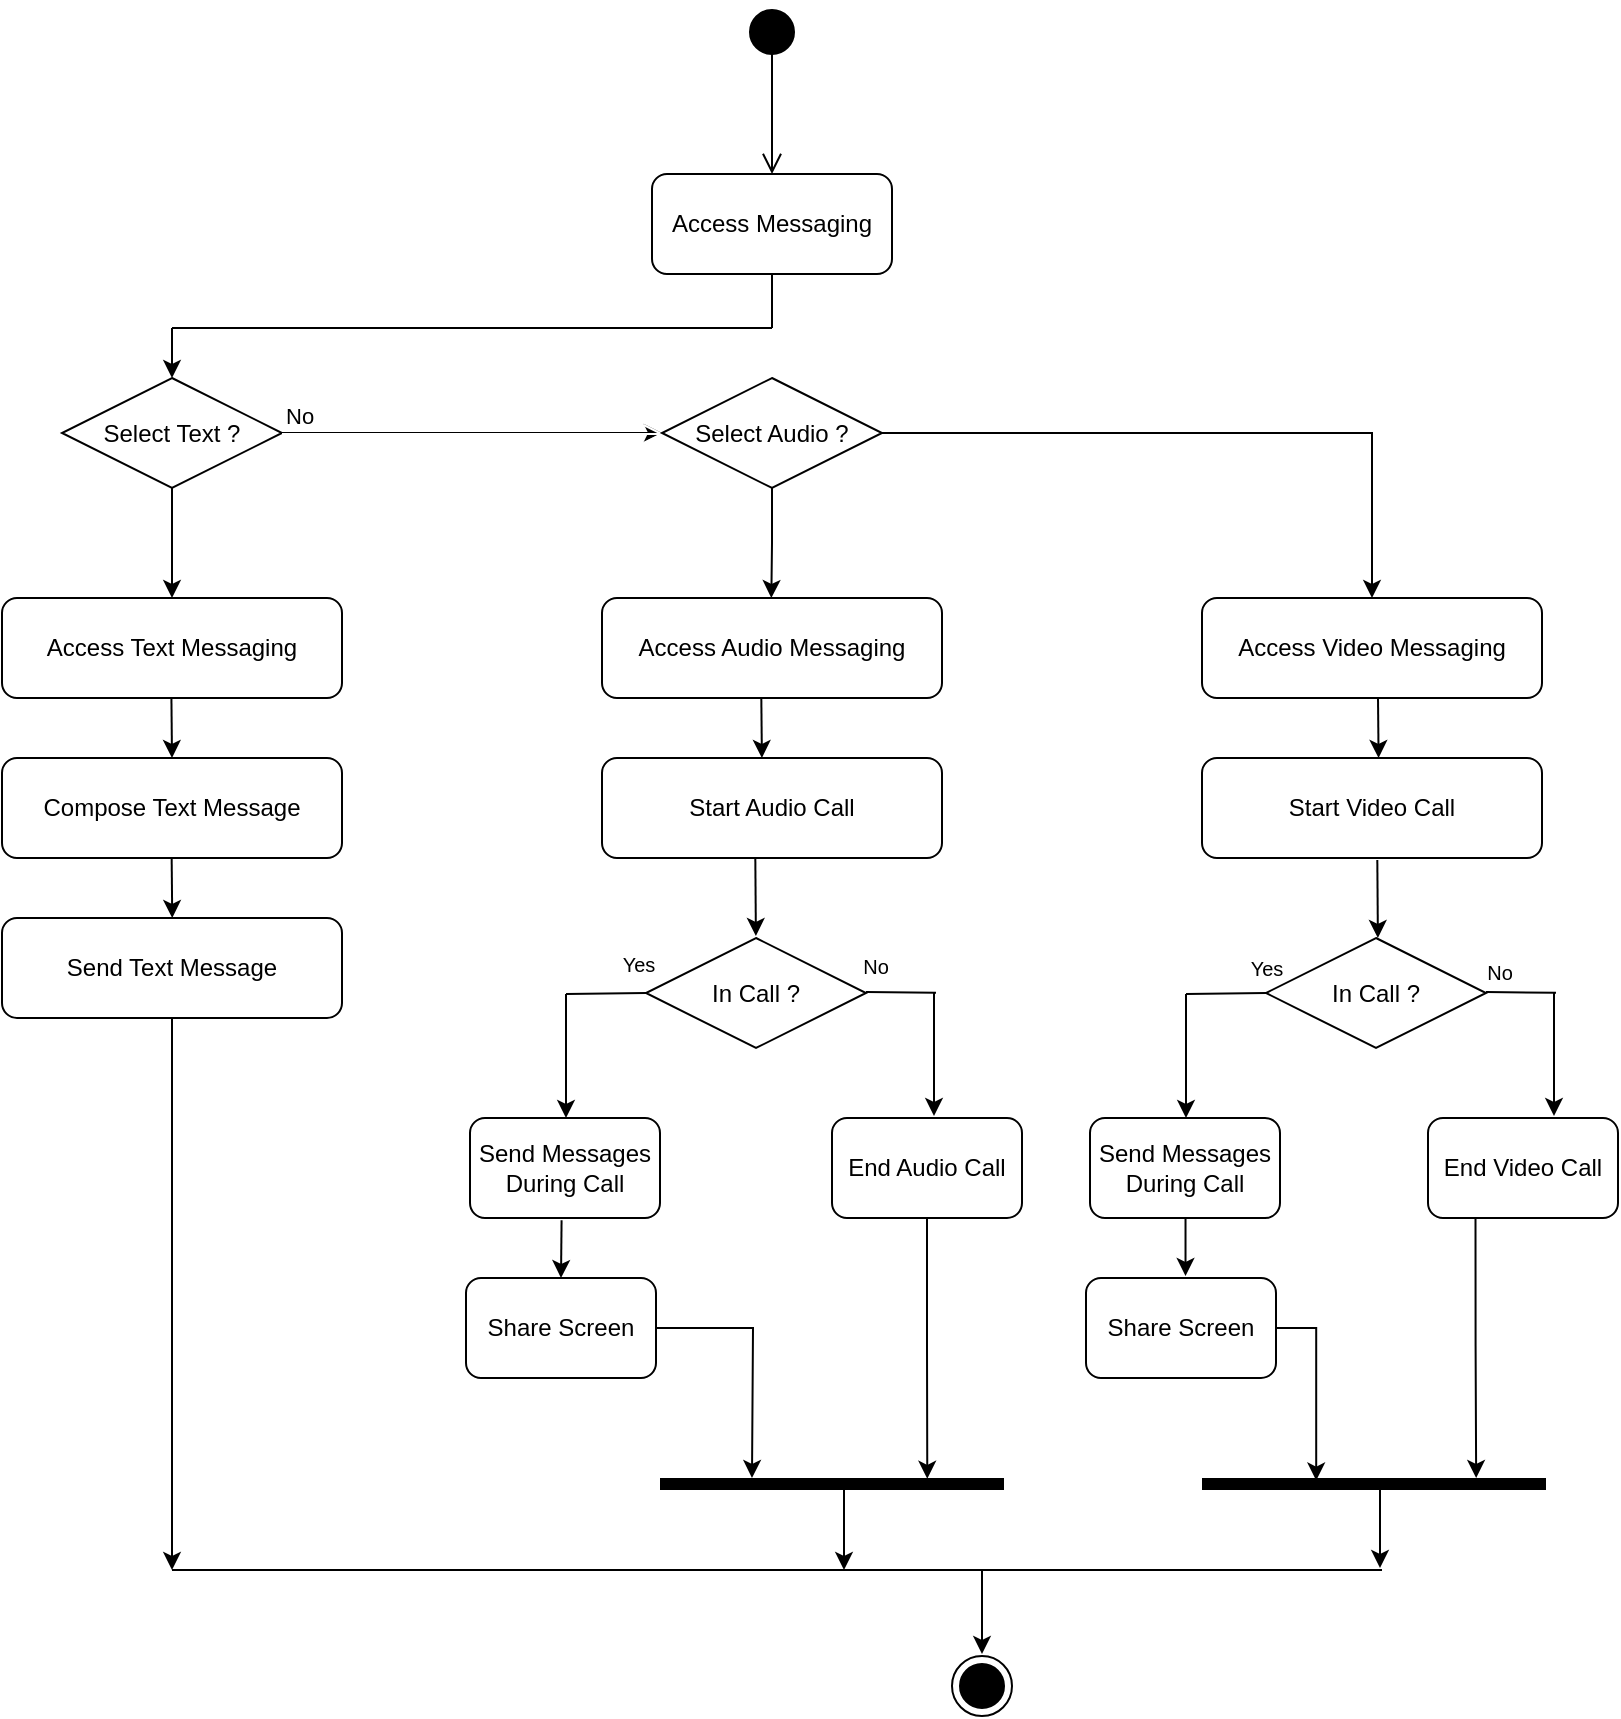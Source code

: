 <mxfile version="24.7.8">
  <diagram name="Page-1" id="pHN0voa6EhNZTOiaRUYE">
    <mxGraphModel dx="1909" dy="949" grid="1" gridSize="10" guides="1" tooltips="1" connect="1" arrows="1" fold="1" page="1" pageScale="1" pageWidth="827" pageHeight="1169" math="0" shadow="0">
      <root>
        <mxCell id="0" />
        <mxCell id="1" parent="0" />
        <mxCell id="N6PBJkLT1PeszOfAI_Je-1" value="" style="ellipse;html=1;shape=startState;fillColor=#000000;strokeColor=#000000;" parent="1" vertex="1">
          <mxGeometry x="385" y="92" width="30" height="30" as="geometry" />
        </mxCell>
        <mxCell id="N6PBJkLT1PeszOfAI_Je-2" value="" style="edgeStyle=orthogonalEdgeStyle;html=1;verticalAlign=bottom;endArrow=open;endSize=8;strokeColor=#000000;rounded=0;" parent="1" edge="1">
          <mxGeometry relative="1" as="geometry">
            <mxPoint x="400" y="178" as="targetPoint" />
            <mxPoint x="400" y="118" as="sourcePoint" />
          </mxGeometry>
        </mxCell>
        <mxCell id="N6PBJkLT1PeszOfAI_Je-64" style="edgeStyle=orthogonalEdgeStyle;rounded=0;orthogonalLoop=1;jettySize=auto;html=1;exitX=1;exitY=0.5;exitDx=0;exitDy=0;" parent="1" source="N6PBJkLT1PeszOfAI_Je-3" target="N6PBJkLT1PeszOfAI_Je-6" edge="1">
          <mxGeometry relative="1" as="geometry" />
        </mxCell>
        <mxCell id="Tdtsv6pTibad0AgZvZ_h-1" style="edgeStyle=orthogonalEdgeStyle;rounded=0;orthogonalLoop=1;jettySize=auto;html=1;exitX=0.5;exitY=1;exitDx=0;exitDy=0;" parent="1" source="N6PBJkLT1PeszOfAI_Je-3" edge="1">
          <mxGeometry relative="1" as="geometry">
            <mxPoint x="100" y="390" as="targetPoint" />
          </mxGeometry>
        </mxCell>
        <mxCell id="N6PBJkLT1PeszOfAI_Je-3" value="Select Text ?" style="rhombus;whiteSpace=wrap;html=1;fillColor=none;" parent="1" vertex="1">
          <mxGeometry x="45" y="280" width="110" height="55" as="geometry" />
        </mxCell>
        <mxCell id="N6PBJkLT1PeszOfAI_Je-4" value="No" style="edgeStyle=orthogonalEdgeStyle;html=1;align=left;verticalAlign=bottom;endArrow=open;endSize=8;strokeColor=#FFFFFF;rounded=0;" parent="1" edge="1">
          <mxGeometry x="-1" relative="1" as="geometry">
            <mxPoint x="346" y="308" as="targetPoint" />
            <mxPoint x="155" y="308" as="sourcePoint" />
          </mxGeometry>
        </mxCell>
        <mxCell id="N6PBJkLT1PeszOfAI_Je-5" value="Yes" style="edgeLabel;html=1;align=center;verticalAlign=middle;resizable=0;points=[];fontSize=10;" parent="N6PBJkLT1PeszOfAI_Je-4" vertex="1" connectable="0">
          <mxGeometry x="-1" y="-13" relative="1" as="geometry">
            <mxPoint x="492" y="254" as="offset" />
          </mxGeometry>
        </mxCell>
        <mxCell id="N6PBJkLT1PeszOfAI_Je-65" style="edgeStyle=orthogonalEdgeStyle;rounded=0;orthogonalLoop=1;jettySize=auto;html=1;exitX=1;exitY=0.5;exitDx=0;exitDy=0;entryX=0.5;entryY=0;entryDx=0;entryDy=0;" parent="1" source="N6PBJkLT1PeszOfAI_Je-6" target="N6PBJkLT1PeszOfAI_Je-12" edge="1">
          <mxGeometry relative="1" as="geometry" />
        </mxCell>
        <mxCell id="N6PBJkLT1PeszOfAI_Je-66" style="edgeStyle=orthogonalEdgeStyle;rounded=0;orthogonalLoop=1;jettySize=auto;html=1;exitX=0.5;exitY=1;exitDx=0;exitDy=0;" parent="1" source="N6PBJkLT1PeszOfAI_Je-6" edge="1">
          <mxGeometry relative="1" as="geometry">
            <mxPoint x="399.667" y="390" as="targetPoint" />
          </mxGeometry>
        </mxCell>
        <mxCell id="N6PBJkLT1PeszOfAI_Je-6" value="Select Audio ?" style="rhombus;whiteSpace=wrap;html=1;fillColor=none;" parent="1" vertex="1">
          <mxGeometry x="345" y="280" width="110" height="55" as="geometry" />
        </mxCell>
        <mxCell id="N6PBJkLT1PeszOfAI_Je-10" value="Access Text Messaging" style="rounded=1;whiteSpace=wrap;html=1;fillColor=none;" parent="1" vertex="1">
          <mxGeometry x="15" y="390" width="170" height="50" as="geometry" />
        </mxCell>
        <mxCell id="N6PBJkLT1PeszOfAI_Je-11" value="Access Audio Messaging" style="rounded=1;whiteSpace=wrap;html=1;fillColor=none;" parent="1" vertex="1">
          <mxGeometry x="315" y="390" width="170" height="50" as="geometry" />
        </mxCell>
        <mxCell id="N6PBJkLT1PeszOfAI_Je-12" value="Access Video Messaging" style="rounded=1;whiteSpace=wrap;html=1;fillColor=none;" parent="1" vertex="1">
          <mxGeometry x="615" y="390" width="170" height="50" as="geometry" />
        </mxCell>
        <mxCell id="N6PBJkLT1PeszOfAI_Je-13" value="Start Audio Call" style="rounded=1;whiteSpace=wrap;html=1;fillColor=none;" parent="1" vertex="1">
          <mxGeometry x="315" y="470" width="170" height="50" as="geometry" />
        </mxCell>
        <mxCell id="N6PBJkLT1PeszOfAI_Je-14" value="Start Video Call" style="rounded=1;whiteSpace=wrap;html=1;fillColor=none;" parent="1" vertex="1">
          <mxGeometry x="615" y="470" width="170" height="50" as="geometry" />
        </mxCell>
        <mxCell id="N6PBJkLT1PeszOfAI_Je-15" value="Compose Text Message" style="rounded=1;whiteSpace=wrap;html=1;fillColor=none;" parent="1" vertex="1">
          <mxGeometry x="15" y="470" width="170" height="50" as="geometry" />
        </mxCell>
        <mxCell id="N6PBJkLT1PeszOfAI_Je-16" value="Send Text Message" style="rounded=1;whiteSpace=wrap;html=1;fillColor=none;" parent="1" vertex="1">
          <mxGeometry x="15" y="550" width="170" height="50" as="geometry" />
        </mxCell>
        <mxCell id="N6PBJkLT1PeszOfAI_Je-17" value="In Call ?" style="rhombus;whiteSpace=wrap;html=1;fillColor=none;" parent="1" vertex="1">
          <mxGeometry x="647" y="560" width="110" height="55" as="geometry" />
        </mxCell>
        <mxCell id="N6PBJkLT1PeszOfAI_Je-18" value="Send Messages During Call" style="rounded=1;whiteSpace=wrap;html=1;fillColor=none;" parent="1" vertex="1">
          <mxGeometry x="559" y="650" width="95" height="50" as="geometry" />
        </mxCell>
        <mxCell id="N6PBJkLT1PeszOfAI_Je-19" value="End Video Call" style="rounded=1;whiteSpace=wrap;html=1;fillColor=none;" parent="1" vertex="1">
          <mxGeometry x="728" y="650" width="95" height="50" as="geometry" />
        </mxCell>
        <mxCell id="N6PBJkLT1PeszOfAI_Je-20" value="Share Screen" style="rounded=1;whiteSpace=wrap;html=1;fillColor=none;" parent="1" vertex="1">
          <mxGeometry x="557" y="730" width="95" height="50" as="geometry" />
        </mxCell>
        <mxCell id="N6PBJkLT1PeszOfAI_Je-22" value="" style="endArrow=classic;html=1;rounded=0;entryX=0.5;entryY=0;entryDx=0;entryDy=0;" parent="1" edge="1">
          <mxGeometry width="50" height="50" relative="1" as="geometry">
            <mxPoint x="607" y="588" as="sourcePoint" />
            <mxPoint x="607" y="650" as="targetPoint" />
          </mxGeometry>
        </mxCell>
        <mxCell id="N6PBJkLT1PeszOfAI_Je-23" value="" style="endArrow=none;html=1;rounded=0;entryX=0;entryY=0.5;entryDx=0;entryDy=0;" parent="1" target="N6PBJkLT1PeszOfAI_Je-17" edge="1">
          <mxGeometry width="50" height="50" relative="1" as="geometry">
            <mxPoint x="607" y="588" as="sourcePoint" />
            <mxPoint x="727" y="550" as="targetPoint" />
          </mxGeometry>
        </mxCell>
        <mxCell id="N6PBJkLT1PeszOfAI_Je-24" value="" style="endArrow=none;html=1;rounded=0;entryX=0;entryY=0.5;entryDx=0;entryDy=0;" parent="1" edge="1">
          <mxGeometry width="50" height="50" relative="1" as="geometry">
            <mxPoint x="757" y="587" as="sourcePoint" />
            <mxPoint x="792" y="587.36" as="targetPoint" />
          </mxGeometry>
        </mxCell>
        <mxCell id="N6PBJkLT1PeszOfAI_Je-25" value="" style="endArrow=classic;html=1;rounded=0;entryX=0.5;entryY=0;entryDx=0;entryDy=0;" parent="1" edge="1">
          <mxGeometry width="50" height="50" relative="1" as="geometry">
            <mxPoint x="791" y="587" as="sourcePoint" />
            <mxPoint x="791" y="649" as="targetPoint" />
          </mxGeometry>
        </mxCell>
        <mxCell id="N6PBJkLT1PeszOfAI_Je-30" value="In Call ?" style="rhombus;whiteSpace=wrap;html=1;fillColor=none;" parent="1" vertex="1">
          <mxGeometry x="337" y="560" width="110" height="55" as="geometry" />
        </mxCell>
        <mxCell id="N6PBJkLT1PeszOfAI_Je-31" value="Send Messages During Call" style="rounded=1;whiteSpace=wrap;html=1;fillColor=none;" parent="1" vertex="1">
          <mxGeometry x="249" y="650" width="95" height="50" as="geometry" />
        </mxCell>
        <mxCell id="N6PBJkLT1PeszOfAI_Je-32" value="End Audio Call" style="rounded=1;whiteSpace=wrap;html=1;fillColor=none;" parent="1" vertex="1">
          <mxGeometry x="430" y="650" width="95" height="50" as="geometry" />
        </mxCell>
        <mxCell id="N6PBJkLT1PeszOfAI_Je-33" value="Share Screen" style="rounded=1;whiteSpace=wrap;html=1;fillColor=none;" parent="1" vertex="1">
          <mxGeometry x="247" y="730" width="95" height="50" as="geometry" />
        </mxCell>
        <mxCell id="N6PBJkLT1PeszOfAI_Je-35" value="" style="endArrow=classic;html=1;rounded=0;entryX=0.5;entryY=0;entryDx=0;entryDy=0;" parent="1" edge="1">
          <mxGeometry width="50" height="50" relative="1" as="geometry">
            <mxPoint x="297" y="588" as="sourcePoint" />
            <mxPoint x="297" y="650" as="targetPoint" />
          </mxGeometry>
        </mxCell>
        <mxCell id="N6PBJkLT1PeszOfAI_Je-36" value="" style="endArrow=none;html=1;rounded=0;entryX=0;entryY=0.5;entryDx=0;entryDy=0;" parent="1" target="N6PBJkLT1PeszOfAI_Je-30" edge="1">
          <mxGeometry width="50" height="50" relative="1" as="geometry">
            <mxPoint x="297" y="588" as="sourcePoint" />
            <mxPoint x="417" y="550" as="targetPoint" />
          </mxGeometry>
        </mxCell>
        <mxCell id="N6PBJkLT1PeszOfAI_Je-37" value="" style="endArrow=none;html=1;rounded=0;entryX=0;entryY=0.5;entryDx=0;entryDy=0;" parent="1" edge="1">
          <mxGeometry width="50" height="50" relative="1" as="geometry">
            <mxPoint x="447" y="587" as="sourcePoint" />
            <mxPoint x="482" y="587.36" as="targetPoint" />
          </mxGeometry>
        </mxCell>
        <mxCell id="N6PBJkLT1PeszOfAI_Je-38" value="" style="endArrow=classic;html=1;rounded=0;entryX=0.5;entryY=0;entryDx=0;entryDy=0;" parent="1" edge="1">
          <mxGeometry width="50" height="50" relative="1" as="geometry">
            <mxPoint x="481" y="587" as="sourcePoint" />
            <mxPoint x="481" y="649" as="targetPoint" />
          </mxGeometry>
        </mxCell>
        <mxCell id="N6PBJkLT1PeszOfAI_Je-43" value="" style="endArrow=classic;html=1;rounded=0;entryX=0.5;entryY=0;entryDx=0;entryDy=0;exitX=0.482;exitY=1.023;exitDx=0;exitDy=0;exitPerimeter=0;" parent="1" source="N6PBJkLT1PeszOfAI_Je-31" target="N6PBJkLT1PeszOfAI_Je-33" edge="1">
          <mxGeometry width="50" height="50" relative="1" as="geometry">
            <mxPoint x="295" y="710" as="sourcePoint" />
            <mxPoint x="485" y="640" as="targetPoint" />
          </mxGeometry>
        </mxCell>
        <mxCell id="N6PBJkLT1PeszOfAI_Je-44" value="" style="endArrow=classic;html=1;rounded=0;entryX=0.5;entryY=0;entryDx=0;entryDy=0;exitX=0.482;exitY=1.023;exitDx=0;exitDy=0;exitPerimeter=0;" parent="1" edge="1">
          <mxGeometry width="50" height="50" relative="1" as="geometry">
            <mxPoint x="606.76" y="700" as="sourcePoint" />
            <mxPoint x="606.76" y="729" as="targetPoint" />
          </mxGeometry>
        </mxCell>
        <mxCell id="N6PBJkLT1PeszOfAI_Je-45" value="Access Messaging" style="rounded=1;whiteSpace=wrap;html=1;fillColor=none;" parent="1" vertex="1">
          <mxGeometry x="340" y="178" width="120" height="50" as="geometry" />
        </mxCell>
        <mxCell id="N6PBJkLT1PeszOfAI_Je-46" value="" style="endArrow=classic;html=1;rounded=0;" parent="1" edge="1">
          <mxGeometry width="50" height="50" relative="1" as="geometry">
            <mxPoint x="436" y="836" as="sourcePoint" />
            <mxPoint x="436" y="876" as="targetPoint" />
          </mxGeometry>
        </mxCell>
        <mxCell id="N6PBJkLT1PeszOfAI_Je-47" value="" style="endArrow=classic;html=1;rounded=0;" parent="1" edge="1">
          <mxGeometry width="50" height="50" relative="1" as="geometry">
            <mxPoint x="704" y="835" as="sourcePoint" />
            <mxPoint x="704" y="875" as="targetPoint" />
          </mxGeometry>
        </mxCell>
        <mxCell id="N6PBJkLT1PeszOfAI_Je-48" value="" style="endArrow=classic;html=1;rounded=0;exitX=0.5;exitY=1;exitDx=0;exitDy=0;" parent="1" source="N6PBJkLT1PeszOfAI_Je-16" edge="1">
          <mxGeometry width="50" height="50" relative="1" as="geometry">
            <mxPoint x="95" y="640" as="sourcePoint" />
            <mxPoint x="100" y="876" as="targetPoint" />
          </mxGeometry>
        </mxCell>
        <mxCell id="N6PBJkLT1PeszOfAI_Je-49" value="" style="endArrow=none;html=1;rounded=0;" parent="1" edge="1">
          <mxGeometry width="50" height="50" relative="1" as="geometry">
            <mxPoint x="100" y="255" as="sourcePoint" />
            <mxPoint x="400" y="255" as="targetPoint" />
          </mxGeometry>
        </mxCell>
        <mxCell id="N6PBJkLT1PeszOfAI_Je-50" value="" style="endArrow=classic;html=1;rounded=0;" parent="1" edge="1">
          <mxGeometry width="50" height="50" relative="1" as="geometry">
            <mxPoint x="100" y="255" as="sourcePoint" />
            <mxPoint x="100" y="280" as="targetPoint" />
          </mxGeometry>
        </mxCell>
        <mxCell id="N6PBJkLT1PeszOfAI_Je-51" value="" style="endArrow=none;html=1;rounded=0;entryX=0.5;entryY=1;entryDx=0;entryDy=0;" parent="1" target="N6PBJkLT1PeszOfAI_Je-45" edge="1">
          <mxGeometry width="50" height="50" relative="1" as="geometry">
            <mxPoint x="400" y="255" as="sourcePoint" />
            <mxPoint x="395" y="220" as="targetPoint" />
          </mxGeometry>
        </mxCell>
        <mxCell id="N6PBJkLT1PeszOfAI_Je-52" value="" style="endArrow=classic;html=1;rounded=0;entryX=0.5;entryY=0;entryDx=0;entryDy=0;" parent="1" target="N6PBJkLT1PeszOfAI_Je-15" edge="1">
          <mxGeometry width="50" height="50" relative="1" as="geometry">
            <mxPoint x="99.71" y="440" as="sourcePoint" />
            <mxPoint x="99.71" y="480" as="targetPoint" />
          </mxGeometry>
        </mxCell>
        <mxCell id="N6PBJkLT1PeszOfAI_Je-53" value="" style="endArrow=classic;html=1;rounded=0;entryX=0.5;entryY=0;entryDx=0;entryDy=0;" parent="1" edge="1">
          <mxGeometry width="50" height="50" relative="1" as="geometry">
            <mxPoint x="99.83" y="520" as="sourcePoint" />
            <mxPoint x="100.12" y="550" as="targetPoint" />
          </mxGeometry>
        </mxCell>
        <mxCell id="N6PBJkLT1PeszOfAI_Je-54" value="" style="endArrow=classic;html=1;rounded=0;entryX=0.5;entryY=0;entryDx=0;entryDy=0;" parent="1" edge="1">
          <mxGeometry width="50" height="50" relative="1" as="geometry">
            <mxPoint x="394.66" y="440" as="sourcePoint" />
            <mxPoint x="394.95" y="470" as="targetPoint" />
          </mxGeometry>
        </mxCell>
        <mxCell id="N6PBJkLT1PeszOfAI_Je-55" value="" style="endArrow=classic;html=1;rounded=0;entryX=0.5;entryY=0;entryDx=0;entryDy=0;" parent="1" edge="1">
          <mxGeometry width="50" height="50" relative="1" as="geometry">
            <mxPoint x="391.66" y="520" as="sourcePoint" />
            <mxPoint x="391.95" y="559" as="targetPoint" />
          </mxGeometry>
        </mxCell>
        <mxCell id="N6PBJkLT1PeszOfAI_Je-56" value="" style="endArrow=classic;html=1;rounded=0;entryX=0.5;entryY=0;entryDx=0;entryDy=0;" parent="1" edge="1">
          <mxGeometry width="50" height="50" relative="1" as="geometry">
            <mxPoint x="702.66" y="521" as="sourcePoint" />
            <mxPoint x="702.95" y="560" as="targetPoint" />
          </mxGeometry>
        </mxCell>
        <mxCell id="N6PBJkLT1PeszOfAI_Je-57" value="" style="endArrow=classic;html=1;rounded=0;entryX=0.5;entryY=0;entryDx=0;entryDy=0;" parent="1" edge="1">
          <mxGeometry width="50" height="50" relative="1" as="geometry">
            <mxPoint x="703" y="440" as="sourcePoint" />
            <mxPoint x="703.29" y="470" as="targetPoint" />
          </mxGeometry>
        </mxCell>
        <mxCell id="N6PBJkLT1PeszOfAI_Je-58" value="Yes" style="edgeLabel;html=1;align=center;verticalAlign=middle;resizable=0;points=[];fontSize=10;" parent="1" vertex="1" connectable="0">
          <mxGeometry x="235" y="410.0" as="geometry">
            <mxPoint x="98" y="163" as="offset" />
          </mxGeometry>
        </mxCell>
        <mxCell id="N6PBJkLT1PeszOfAI_Je-59" value="&lt;font style=&quot;font-size: 10px;&quot;&gt;No&lt;/font&gt;" style="text;html=1;align=center;verticalAlign=middle;whiteSpace=wrap;rounded=0;fontSize=10;" parent="1" vertex="1">
          <mxGeometry x="436" y="564" width="32" height="20" as="geometry" />
        </mxCell>
        <mxCell id="N6PBJkLT1PeszOfAI_Je-60" value="&lt;font style=&quot;font-size: 10px;&quot;&gt;No&lt;/font&gt;" style="text;html=1;align=center;verticalAlign=middle;whiteSpace=wrap;rounded=0;fontSize=10;" parent="1" vertex="1">
          <mxGeometry x="748" y="567" width="32" height="20" as="geometry" />
        </mxCell>
        <mxCell id="N6PBJkLT1PeszOfAI_Je-61" value="" style="endArrow=none;html=1;rounded=0;" parent="1" edge="1">
          <mxGeometry width="50" height="50" relative="1" as="geometry">
            <mxPoint x="100" y="876" as="sourcePoint" />
            <mxPoint x="705" y="876" as="targetPoint" />
          </mxGeometry>
        </mxCell>
        <mxCell id="N6PBJkLT1PeszOfAI_Je-62" value="" style="endArrow=classic;html=1;rounded=0;" parent="1" edge="1">
          <mxGeometry width="50" height="50" relative="1" as="geometry">
            <mxPoint x="505" y="876" as="sourcePoint" />
            <mxPoint x="505" y="918" as="targetPoint" />
          </mxGeometry>
        </mxCell>
        <mxCell id="N6PBJkLT1PeszOfAI_Je-63" value="" style="ellipse;html=1;shape=endState;fillColor=#000000;strokeColor=#000000;" parent="1" vertex="1">
          <mxGeometry x="490" y="919" width="30" height="30" as="geometry" />
        </mxCell>
        <mxCell id="N6PBJkLT1PeszOfAI_Je-67" value="" style="shape=line;html=1;strokeWidth=6;strokeColor=#000000;" parent="1" vertex="1">
          <mxGeometry x="344" y="828" width="172" height="10" as="geometry" />
        </mxCell>
        <mxCell id="N6PBJkLT1PeszOfAI_Je-70" style="edgeStyle=orthogonalEdgeStyle;rounded=0;orthogonalLoop=1;jettySize=auto;html=1;exitX=1;exitY=0.5;exitDx=0;exitDy=0;" parent="1" source="N6PBJkLT1PeszOfAI_Je-33" edge="1">
          <mxGeometry relative="1" as="geometry">
            <mxPoint x="390" y="830" as="targetPoint" />
          </mxGeometry>
        </mxCell>
        <mxCell id="N6PBJkLT1PeszOfAI_Je-72" style="edgeStyle=orthogonalEdgeStyle;rounded=0;orthogonalLoop=1;jettySize=auto;html=1;exitX=0.5;exitY=1;exitDx=0;exitDy=0;entryX=0.777;entryY=0.239;entryDx=0;entryDy=0;entryPerimeter=0;" parent="1" source="N6PBJkLT1PeszOfAI_Je-32" target="N6PBJkLT1PeszOfAI_Je-67" edge="1">
          <mxGeometry relative="1" as="geometry" />
        </mxCell>
        <mxCell id="N6PBJkLT1PeszOfAI_Je-73" value="" style="shape=line;html=1;strokeWidth=6;strokeColor=#000000;" parent="1" vertex="1">
          <mxGeometry x="615" y="828" width="172" height="10" as="geometry" />
        </mxCell>
        <mxCell id="N6PBJkLT1PeszOfAI_Je-74" style="edgeStyle=orthogonalEdgeStyle;rounded=0;orthogonalLoop=1;jettySize=auto;html=1;exitX=1;exitY=0.5;exitDx=0;exitDy=0;entryX=0.332;entryY=0.327;entryDx=0;entryDy=0;entryPerimeter=0;" parent="1" source="N6PBJkLT1PeszOfAI_Je-20" target="N6PBJkLT1PeszOfAI_Je-73" edge="1">
          <mxGeometry relative="1" as="geometry" />
        </mxCell>
        <mxCell id="N6PBJkLT1PeszOfAI_Je-75" style="edgeStyle=orthogonalEdgeStyle;rounded=0;orthogonalLoop=1;jettySize=auto;html=1;exitX=0.25;exitY=1;exitDx=0;exitDy=0;entryX=0.797;entryY=0.2;entryDx=0;entryDy=0;entryPerimeter=0;" parent="1" source="N6PBJkLT1PeszOfAI_Je-19" target="N6PBJkLT1PeszOfAI_Je-73" edge="1">
          <mxGeometry relative="1" as="geometry" />
        </mxCell>
      </root>
    </mxGraphModel>
  </diagram>
</mxfile>
